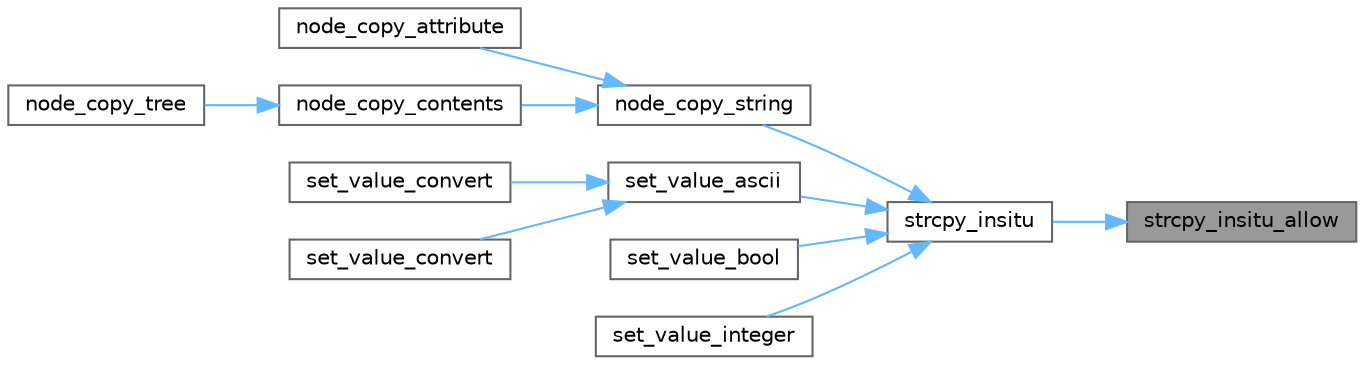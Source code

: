 digraph "strcpy_insitu_allow"
{
 // INTERACTIVE_SVG=YES
 // LATEX_PDF_SIZE
  bgcolor="transparent";
  edge [fontname=Helvetica,fontsize=10,labelfontname=Helvetica,labelfontsize=10];
  node [fontname=Helvetica,fontsize=10,shape=box,height=0.2,width=0.4];
  rankdir="RL";
  Node1 [id="Node000001",label="strcpy_insitu_allow",height=0.2,width=0.4,color="gray40", fillcolor="grey60", style="filled", fontcolor="black",tooltip=" "];
  Node1 -> Node2 [id="edge1_Node000001_Node000002",dir="back",color="steelblue1",style="solid",tooltip=" "];
  Node2 [id="Node000002",label="strcpy_insitu",height=0.2,width=0.4,color="grey40", fillcolor="white", style="filled",URL="$db/d20/pugixml_8cpp.html#add4b0e8189d4e27898f1cf863cda4f80",tooltip=" "];
  Node2 -> Node3 [id="edge2_Node000002_Node000003",dir="back",color="steelblue1",style="solid",tooltip=" "];
  Node3 [id="Node000003",label="node_copy_string",height=0.2,width=0.4,color="grey40", fillcolor="white", style="filled",URL="$db/d20/pugixml_8cpp.html#a05e81501deb4a3abe96a3da900711eb6",tooltip=" "];
  Node3 -> Node4 [id="edge3_Node000003_Node000004",dir="back",color="steelblue1",style="solid",tooltip=" "];
  Node4 [id="Node000004",label="node_copy_attribute",height=0.2,width=0.4,color="grey40", fillcolor="white", style="filled",URL="$db/d20/pugixml_8cpp.html#a1ebf3f9e23bb17f7cc6f4ae26e5abdb8",tooltip=" "];
  Node3 -> Node5 [id="edge4_Node000003_Node000005",dir="back",color="steelblue1",style="solid",tooltip=" "];
  Node5 [id="Node000005",label="node_copy_contents",height=0.2,width=0.4,color="grey40", fillcolor="white", style="filled",URL="$db/d20/pugixml_8cpp.html#a2b5c5c36dd22c98e54dbe1d1269f6e9b",tooltip=" "];
  Node5 -> Node6 [id="edge5_Node000005_Node000006",dir="back",color="steelblue1",style="solid",tooltip=" "];
  Node6 [id="Node000006",label="node_copy_tree",height=0.2,width=0.4,color="grey40", fillcolor="white", style="filled",URL="$db/d20/pugixml_8cpp.html#a25fed5bc5932c710ca03917ac173f6d1",tooltip=" "];
  Node2 -> Node7 [id="edge6_Node000002_Node000007",dir="back",color="steelblue1",style="solid",tooltip=" "];
  Node7 [id="Node000007",label="set_value_ascii",height=0.2,width=0.4,color="grey40", fillcolor="white", style="filled",URL="$db/d20/pugixml_8cpp.html#ac697150045f8a021e42c1c1a028740fd",tooltip=" "];
  Node7 -> Node8 [id="edge7_Node000007_Node000008",dir="back",color="steelblue1",style="solid",tooltip=" "];
  Node8 [id="Node000008",label="set_value_convert",height=0.2,width=0.4,color="grey40", fillcolor="white", style="filled",URL="$db/d20/pugixml_8cpp.html#a9511ed80c582c8e36805c6df5714b56a",tooltip=" "];
  Node7 -> Node9 [id="edge8_Node000007_Node000009",dir="back",color="steelblue1",style="solid",tooltip=" "];
  Node9 [id="Node000009",label="set_value_convert",height=0.2,width=0.4,color="grey40", fillcolor="white", style="filled",URL="$db/d20/pugixml_8cpp.html#a920fbf56eb3b5360583952e8c08000b3",tooltip=" "];
  Node2 -> Node10 [id="edge9_Node000002_Node000010",dir="back",color="steelblue1",style="solid",tooltip=" "];
  Node10 [id="Node000010",label="set_value_bool",height=0.2,width=0.4,color="grey40", fillcolor="white", style="filled",URL="$db/d20/pugixml_8cpp.html#a36fe7c523cde4627c23a7ae75ec7e954",tooltip=" "];
  Node2 -> Node11 [id="edge10_Node000002_Node000011",dir="back",color="steelblue1",style="solid",tooltip=" "];
  Node11 [id="Node000011",label="set_value_integer",height=0.2,width=0.4,color="grey40", fillcolor="white", style="filled",URL="$db/d20/pugixml_8cpp.html#a237750ca33ed3f13b1c3f80d0aadc93e",tooltip=" "];
}
